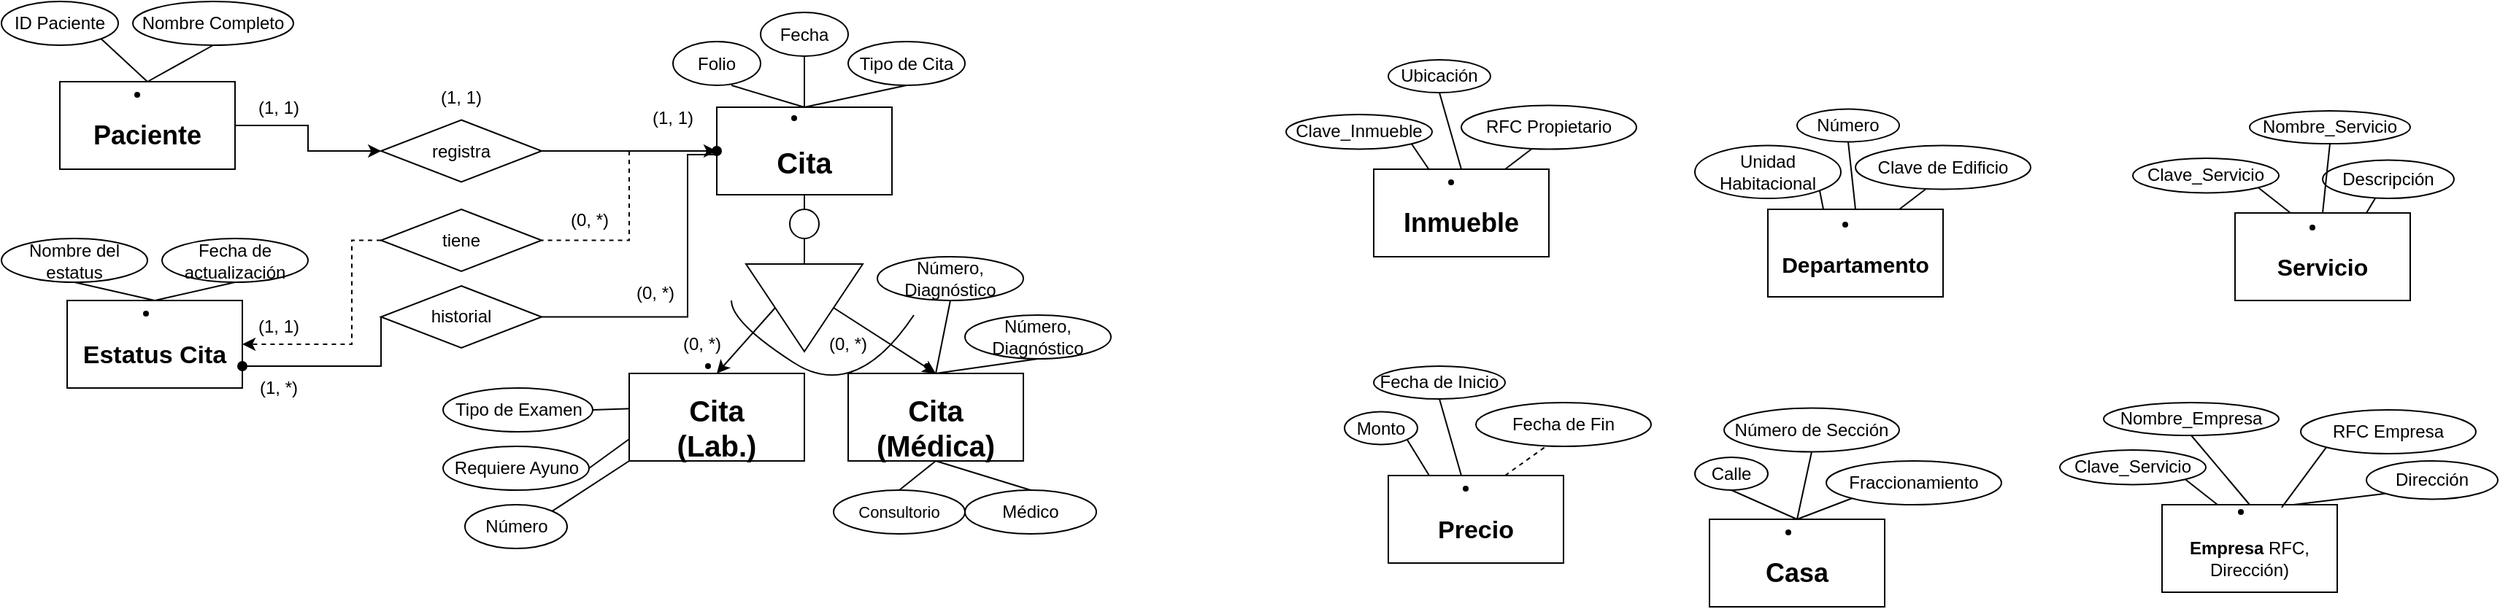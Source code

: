 <mxfile version="26.1.1">
  <diagram name="Page-1" id="6njeOHLOxly1dex572Ql">
    <mxGraphModel dx="1434" dy="790" grid="1" gridSize="10" guides="1" tooltips="1" connect="1" arrows="1" fold="1" page="1" pageScale="1" pageWidth="850" pageHeight="1100" math="0" shadow="0">
      <root>
        <mxCell id="0" />
        <mxCell id="1" parent="0" />
        <mxCell id="KrMvBfwTUlIPdrOFluQu-45" style="edgeStyle=orthogonalEdgeStyle;rounded=0;orthogonalLoop=1;jettySize=auto;html=1;" edge="1" parent="1" source="KrMvBfwTUlIPdrOFluQu-1" target="KrMvBfwTUlIPdrOFluQu-44">
          <mxGeometry relative="1" as="geometry" />
        </mxCell>
        <mxCell id="KrMvBfwTUlIPdrOFluQu-1" value="&lt;li class=&quot;&quot; data-end=&quot;230&quot; data-start=&quot;183&quot;&gt;&lt;p class=&quot;&quot; data-end=&quot;230&quot; data-start=&quot;185&quot;&gt;&lt;strong data-end=&quot;197&quot; data-start=&quot;185&quot;&gt;&lt;font style=&quot;font-size: 18px;&quot;&gt;Paciente&lt;/font&gt;&lt;/strong&gt;&lt;/p&gt;&lt;/li&gt;" style="rounded=0;whiteSpace=wrap;html=1;" vertex="1" parent="1">
          <mxGeometry x="120" y="110" width="120" height="60" as="geometry" />
        </mxCell>
        <mxCell id="KrMvBfwTUlIPdrOFluQu-59" style="edgeStyle=orthogonalEdgeStyle;rounded=0;orthogonalLoop=1;jettySize=auto;html=1;exitX=0;exitY=0.5;exitDx=0;exitDy=0;entryX=1;entryY=0.5;entryDx=0;entryDy=0;endArrow=none;startFill=0;dashed=1;" edge="1" parent="1" source="KrMvBfwTUlIPdrOFluQu-2" target="KrMvBfwTUlIPdrOFluQu-57">
          <mxGeometry relative="1" as="geometry">
            <mxPoint x="460" y="230" as="targetPoint" />
          </mxGeometry>
        </mxCell>
        <mxCell id="KrMvBfwTUlIPdrOFluQu-2" value="&lt;li class=&quot;&quot; data-end=&quot;275&quot; data-start=&quot;234&quot;&gt;&lt;p class=&quot;&quot; data-end=&quot;275&quot; data-start=&quot;236&quot;&gt;&lt;font style=&quot;font-size: 20px;&quot;&gt;&lt;strong data-end=&quot;244&quot; data-start=&quot;236&quot;&gt;Cita&lt;/strong&gt;&lt;/font&gt;&lt;/p&gt;&lt;/li&gt;" style="rounded=0;whiteSpace=wrap;html=1;" vertex="1" parent="1">
          <mxGeometry x="570" y="127.5" width="120" height="60" as="geometry" />
        </mxCell>
        <mxCell id="KrMvBfwTUlIPdrOFluQu-4" value="&lt;li class=&quot;&quot; data-end=&quot;505&quot; data-start=&quot;440&quot;&gt;&lt;p class=&quot;&quot; data-end=&quot;505&quot; data-start=&quot;442&quot;&gt;&lt;font style=&quot;font-size: 17px;&quot;&gt;&lt;strong data-end=&quot;458&quot; data-start=&quot;442&quot;&gt;Estatus Cita&lt;/strong&gt; &lt;br&gt;&lt;/font&gt;&lt;/p&gt;&lt;/li&gt;" style="rounded=0;whiteSpace=wrap;html=1;" vertex="1" parent="1">
          <mxGeometry x="125" y="260" width="120" height="60" as="geometry" />
        </mxCell>
        <mxCell id="KrMvBfwTUlIPdrOFluQu-7" value="&lt;div&gt;ID Paciente&lt;/div&gt;" style="ellipse;whiteSpace=wrap;html=1;" vertex="1" parent="1">
          <mxGeometry x="80" y="55" width="80" height="30" as="geometry" />
        </mxCell>
        <mxCell id="KrMvBfwTUlIPdrOFluQu-8" value="Folio" style="ellipse;whiteSpace=wrap;html=1;" vertex="1" parent="1">
          <mxGeometry x="540" y="82.5" width="60" height="30" as="geometry" />
        </mxCell>
        <mxCell id="KrMvBfwTUlIPdrOFluQu-10" value="Nombre Completo" style="ellipse;whiteSpace=wrap;html=1;" vertex="1" parent="1">
          <mxGeometry x="170" y="55" width="110" height="30" as="geometry" />
        </mxCell>
        <mxCell id="KrMvBfwTUlIPdrOFluQu-12" value="Fecha" style="ellipse;whiteSpace=wrap;html=1;" vertex="1" parent="1">
          <mxGeometry x="600" y="62.5" width="60" height="30" as="geometry" />
        </mxCell>
        <mxCell id="KrMvBfwTUlIPdrOFluQu-13" value="Tipo de Cita" style="ellipse;whiteSpace=wrap;html=1;" vertex="1" parent="1">
          <mxGeometry x="660" y="82.5" width="80" height="30" as="geometry" />
        </mxCell>
        <mxCell id="KrMvBfwTUlIPdrOFluQu-19" value="" style="endArrow=none;html=1;rounded=0;entryX=1;entryY=1;entryDx=0;entryDy=0;exitX=0.5;exitY=0;exitDx=0;exitDy=0;" edge="1" parent="1" source="KrMvBfwTUlIPdrOFluQu-1" target="KrMvBfwTUlIPdrOFluQu-7">
          <mxGeometry width="50" height="50" relative="1" as="geometry">
            <mxPoint x="20" y="185" as="sourcePoint" />
            <mxPoint x="70" y="135" as="targetPoint" />
          </mxGeometry>
        </mxCell>
        <mxCell id="KrMvBfwTUlIPdrOFluQu-20" value="" style="endArrow=none;html=1;rounded=0;entryX=0.5;entryY=1;entryDx=0;entryDy=0;exitX=0.5;exitY=0;exitDx=0;exitDy=0;" edge="1" parent="1" source="KrMvBfwTUlIPdrOFluQu-1" target="KrMvBfwTUlIPdrOFluQu-10">
          <mxGeometry width="50" height="50" relative="1" as="geometry">
            <mxPoint x="300" y="135" as="sourcePoint" />
            <mxPoint x="350" y="85" as="targetPoint" />
          </mxGeometry>
        </mxCell>
        <mxCell id="KrMvBfwTUlIPdrOFluQu-21" value="" style="endArrow=none;html=1;rounded=0;entryX=0.667;entryY=1;entryDx=0;entryDy=0;entryPerimeter=0;exitX=0.5;exitY=0;exitDx=0;exitDy=0;" edge="1" parent="1" source="KrMvBfwTUlIPdrOFluQu-2" target="KrMvBfwTUlIPdrOFluQu-8">
          <mxGeometry width="50" height="50" relative="1" as="geometry">
            <mxPoint x="430" y="242.5" as="sourcePoint" />
            <mxPoint x="480" y="192.5" as="targetPoint" />
          </mxGeometry>
        </mxCell>
        <mxCell id="KrMvBfwTUlIPdrOFluQu-22" value="" style="endArrow=none;html=1;rounded=0;entryX=0.5;entryY=1;entryDx=0;entryDy=0;exitX=0.5;exitY=0;exitDx=0;exitDy=0;" edge="1" parent="1" source="KrMvBfwTUlIPdrOFluQu-2" target="KrMvBfwTUlIPdrOFluQu-12">
          <mxGeometry width="50" height="50" relative="1" as="geometry">
            <mxPoint x="440" y="252.5" as="sourcePoint" />
            <mxPoint x="490" y="202.5" as="targetPoint" />
          </mxGeometry>
        </mxCell>
        <mxCell id="KrMvBfwTUlIPdrOFluQu-24" value="" style="endArrow=none;html=1;rounded=0;entryX=0.5;entryY=1;entryDx=0;entryDy=0;exitX=0.5;exitY=0;exitDx=0;exitDy=0;" edge="1" parent="1" source="KrMvBfwTUlIPdrOFluQu-2" target="KrMvBfwTUlIPdrOFluQu-13">
          <mxGeometry width="50" height="50" relative="1" as="geometry">
            <mxPoint x="640" y="137.5" as="sourcePoint" />
            <mxPoint x="640" y="102.5" as="targetPoint" />
          </mxGeometry>
        </mxCell>
        <mxCell id="KrMvBfwTUlIPdrOFluQu-28" value="Número" style="ellipse;whiteSpace=wrap;html=1;" vertex="1" parent="1">
          <mxGeometry x="397.5" y="400" width="70" height="30" as="geometry" />
        </mxCell>
        <mxCell id="KrMvBfwTUlIPdrOFluQu-29" value="Tipo de Examen" style="ellipse;whiteSpace=wrap;html=1;" vertex="1" parent="1">
          <mxGeometry x="382.5" y="320" width="102.5" height="30" as="geometry" />
        </mxCell>
        <mxCell id="KrMvBfwTUlIPdrOFluQu-30" value="Requiere Ayuno" style="ellipse;whiteSpace=wrap;html=1;" vertex="1" parent="1">
          <mxGeometry x="382.5" y="360" width="100" height="30" as="geometry" />
        </mxCell>
        <mxCell id="KrMvBfwTUlIPdrOFluQu-32" value="" style="endArrow=none;html=1;rounded=0;entryX=1;entryY=0.5;entryDx=0;entryDy=0;exitX=0.042;exitY=0.4;exitDx=0;exitDy=0;exitPerimeter=0;" edge="1" parent="1" source="KrMvBfwTUlIPdrOFluQu-47" target="KrMvBfwTUlIPdrOFluQu-29">
          <mxGeometry width="50" height="50" relative="1" as="geometry">
            <mxPoint x="510" y="355" as="sourcePoint" />
            <mxPoint x="605" y="490" as="targetPoint" />
          </mxGeometry>
        </mxCell>
        <mxCell id="KrMvBfwTUlIPdrOFluQu-33" value="" style="endArrow=none;html=1;rounded=0;entryX=1;entryY=0;entryDx=0;entryDy=0;exitX=0;exitY=1;exitDx=0;exitDy=0;" edge="1" parent="1" source="KrMvBfwTUlIPdrOFluQu-47" target="KrMvBfwTUlIPdrOFluQu-28">
          <mxGeometry width="50" height="50" relative="1" as="geometry">
            <mxPoint x="605" y="510" as="sourcePoint" />
            <mxPoint x="615" y="470" as="targetPoint" />
          </mxGeometry>
        </mxCell>
        <mxCell id="KrMvBfwTUlIPdrOFluQu-34" value="" style="endArrow=none;html=1;rounded=0;entryX=1;entryY=0.5;entryDx=0;entryDy=0;exitX=0;exitY=0.75;exitDx=0;exitDy=0;" edge="1" parent="1" source="KrMvBfwTUlIPdrOFluQu-47" target="KrMvBfwTUlIPdrOFluQu-30">
          <mxGeometry width="50" height="50" relative="1" as="geometry">
            <mxPoint x="510" y="370" as="sourcePoint" />
            <mxPoint x="625" y="510" as="targetPoint" />
          </mxGeometry>
        </mxCell>
        <mxCell id="KrMvBfwTUlIPdrOFluQu-35" value="Nombre del estatus" style="ellipse;whiteSpace=wrap;html=1;" vertex="1" parent="1">
          <mxGeometry x="80" y="217.5" width="100" height="30" as="geometry" />
        </mxCell>
        <mxCell id="KrMvBfwTUlIPdrOFluQu-36" value="" style="endArrow=none;html=1;rounded=0;entryX=0.5;entryY=1;entryDx=0;entryDy=0;exitX=0.5;exitY=0;exitDx=0;exitDy=0;" edge="1" parent="1" source="KrMvBfwTUlIPdrOFluQu-4" target="KrMvBfwTUlIPdrOFluQu-35">
          <mxGeometry width="50" height="50" relative="1" as="geometry">
            <mxPoint x="93" y="310" as="sourcePoint" />
            <mxPoint x="85" y="257" as="targetPoint" />
          </mxGeometry>
        </mxCell>
        <mxCell id="KrMvBfwTUlIPdrOFluQu-37" value="" style="endArrow=none;html=1;rounded=0;entryX=0.5;entryY=1;entryDx=0;entryDy=0;exitX=0.5;exitY=0;exitDx=0;exitDy=0;" edge="1" parent="1" source="KrMvBfwTUlIPdrOFluQu-4" target="KrMvBfwTUlIPdrOFluQu-40">
          <mxGeometry width="50" height="50" relative="1" as="geometry">
            <mxPoint x="103" y="320" as="sourcePoint" />
            <mxPoint x="95" y="267" as="targetPoint" />
          </mxGeometry>
        </mxCell>
        <mxCell id="KrMvBfwTUlIPdrOFluQu-38" value="" style="endArrow=none;html=1;rounded=0;entryX=0.5;entryY=1;entryDx=0;entryDy=0;exitX=0.5;exitY=0;exitDx=0;exitDy=0;" edge="1" parent="1" source="KrMvBfwTUlIPdrOFluQu-49" target="KrMvBfwTUlIPdrOFluQu-39">
          <mxGeometry width="50" height="50" relative="1" as="geometry">
            <mxPoint x="638" y="535" as="sourcePoint" />
            <mxPoint x="630" y="482" as="targetPoint" />
          </mxGeometry>
        </mxCell>
        <mxCell id="KrMvBfwTUlIPdrOFluQu-39" value="Número, Diagnóstico" style="ellipse;whiteSpace=wrap;html=1;" vertex="1" parent="1">
          <mxGeometry x="680" y="230" width="100" height="30" as="geometry" />
        </mxCell>
        <mxCell id="KrMvBfwTUlIPdrOFluQu-40" value="Fecha de actualización" style="ellipse;whiteSpace=wrap;html=1;" vertex="1" parent="1">
          <mxGeometry x="190" y="217.5" width="100" height="30" as="geometry" />
        </mxCell>
        <mxCell id="KrMvBfwTUlIPdrOFluQu-41" value="Número, Diagnóstico" style="ellipse;whiteSpace=wrap;html=1;" vertex="1" parent="1">
          <mxGeometry x="740" y="270" width="100" height="30" as="geometry" />
        </mxCell>
        <mxCell id="KrMvBfwTUlIPdrOFluQu-42" value="" style="endArrow=none;html=1;rounded=0;entryX=0.5;entryY=1;entryDx=0;entryDy=0;exitX=0.5;exitY=0;exitDx=0;exitDy=0;" edge="1" parent="1" source="KrMvBfwTUlIPdrOFluQu-49" target="KrMvBfwTUlIPdrOFluQu-41">
          <mxGeometry width="50" height="50" relative="1" as="geometry">
            <mxPoint x="620" y="595" as="sourcePoint" />
            <mxPoint x="580" y="575" as="targetPoint" />
          </mxGeometry>
        </mxCell>
        <mxCell id="KrMvBfwTUlIPdrOFluQu-46" style="edgeStyle=orthogonalEdgeStyle;rounded=0;orthogonalLoop=1;jettySize=auto;html=1;" edge="1" parent="1" source="KrMvBfwTUlIPdrOFluQu-44" target="KrMvBfwTUlIPdrOFluQu-2">
          <mxGeometry relative="1" as="geometry" />
        </mxCell>
        <mxCell id="KrMvBfwTUlIPdrOFluQu-44" value="registra" style="rhombus;whiteSpace=wrap;html=1;" vertex="1" parent="1">
          <mxGeometry x="340" y="136.25" width="110" height="42.5" as="geometry" />
        </mxCell>
        <mxCell id="KrMvBfwTUlIPdrOFluQu-47" value="&lt;li class=&quot;&quot; data-end=&quot;275&quot; data-start=&quot;234&quot;&gt;&lt;p class=&quot;&quot; data-end=&quot;275&quot; data-start=&quot;236&quot;&gt;&lt;font style=&quot;font-size: 20px;&quot;&gt;&lt;strong data-end=&quot;244&quot; data-start=&quot;236&quot;&gt;Cita&lt;br&gt; (Lab.)&lt;/strong&gt;&lt;/font&gt;&lt;/p&gt;&lt;/li&gt;" style="rounded=0;whiteSpace=wrap;html=1;" vertex="1" parent="1">
          <mxGeometry x="510" y="310" width="120" height="60" as="geometry" />
        </mxCell>
        <mxCell id="KrMvBfwTUlIPdrOFluQu-49" value="&lt;li class=&quot;&quot; data-end=&quot;275&quot; data-start=&quot;234&quot;&gt;&lt;p class=&quot;&quot; data-end=&quot;275&quot; data-start=&quot;236&quot;&gt;&lt;font style=&quot;font-size: 20px;&quot;&gt;&lt;strong data-end=&quot;244&quot; data-start=&quot;236&quot;&gt;Cita&lt;br&gt; (Médica)&lt;/strong&gt;&lt;/font&gt;&lt;/p&gt;&lt;/li&gt;" style="rounded=0;whiteSpace=wrap;html=1;" vertex="1" parent="1">
          <mxGeometry x="660" y="310" width="120" height="60" as="geometry" />
        </mxCell>
        <mxCell id="KrMvBfwTUlIPdrOFluQu-50" value="" style="triangle;whiteSpace=wrap;html=1;rotation=90;" vertex="1" parent="1">
          <mxGeometry x="600" y="225" width="60" height="80" as="geometry" />
        </mxCell>
        <mxCell id="KrMvBfwTUlIPdrOFluQu-52" value="" style="endArrow=classic;html=1;rounded=0;exitX=0.5;exitY=1;exitDx=0;exitDy=0;entryX=0.5;entryY=0;entryDx=0;entryDy=0;" edge="1" parent="1" source="KrMvBfwTUlIPdrOFluQu-50" target="KrMvBfwTUlIPdrOFluQu-47">
          <mxGeometry width="50" height="50" relative="1" as="geometry">
            <mxPoint x="600" y="392.5" as="sourcePoint" />
            <mxPoint x="650" y="342.5" as="targetPoint" />
          </mxGeometry>
        </mxCell>
        <mxCell id="KrMvBfwTUlIPdrOFluQu-53" value="" style="endArrow=classic;html=1;rounded=0;entryX=0.5;entryY=0;entryDx=0;entryDy=0;exitX=0.5;exitY=0;exitDx=0;exitDy=0;" edge="1" parent="1" source="KrMvBfwTUlIPdrOFluQu-50" target="KrMvBfwTUlIPdrOFluQu-49">
          <mxGeometry width="50" height="50" relative="1" as="geometry">
            <mxPoint x="610" y="402.5" as="sourcePoint" />
            <mxPoint x="660" y="352.5" as="targetPoint" />
          </mxGeometry>
        </mxCell>
        <mxCell id="KrMvBfwTUlIPdrOFluQu-54" value="" style="ellipse;whiteSpace=wrap;html=1;aspect=fixed;" vertex="1" parent="1">
          <mxGeometry x="620" y="197.5" width="20" height="20" as="geometry" />
        </mxCell>
        <mxCell id="KrMvBfwTUlIPdrOFluQu-55" value="" style="endArrow=none;html=1;rounded=0;entryX=0.5;entryY=1;entryDx=0;entryDy=0;exitX=0;exitY=0.5;exitDx=0;exitDy=0;" edge="1" parent="1" source="KrMvBfwTUlIPdrOFluQu-50" target="KrMvBfwTUlIPdrOFluQu-54">
          <mxGeometry width="50" height="50" relative="1" as="geometry">
            <mxPoint x="600" y="367.5" as="sourcePoint" />
            <mxPoint x="650" y="317.5" as="targetPoint" />
          </mxGeometry>
        </mxCell>
        <mxCell id="KrMvBfwTUlIPdrOFluQu-56" value="" style="endArrow=none;html=1;rounded=0;entryX=0.5;entryY=1;entryDx=0;entryDy=0;exitX=0.5;exitY=0;exitDx=0;exitDy=0;" edge="1" parent="1" source="KrMvBfwTUlIPdrOFluQu-54" target="KrMvBfwTUlIPdrOFluQu-2">
          <mxGeometry width="50" height="50" relative="1" as="geometry">
            <mxPoint x="640" y="270" as="sourcePoint" />
            <mxPoint x="640" y="240" as="targetPoint" />
          </mxGeometry>
        </mxCell>
        <mxCell id="KrMvBfwTUlIPdrOFluQu-57" value="tiene" style="rhombus;whiteSpace=wrap;html=1;" vertex="1" parent="1">
          <mxGeometry x="340" y="197.5" width="110" height="42.5" as="geometry" />
        </mxCell>
        <mxCell id="KrMvBfwTUlIPdrOFluQu-60" style="edgeStyle=orthogonalEdgeStyle;rounded=0;orthogonalLoop=1;jettySize=auto;html=1;exitX=0;exitY=0.5;exitDx=0;exitDy=0;entryX=1;entryY=0.5;entryDx=0;entryDy=0;dashed=1;" edge="1" parent="1" source="KrMvBfwTUlIPdrOFluQu-57" target="KrMvBfwTUlIPdrOFluQu-4">
          <mxGeometry relative="1" as="geometry">
            <Array as="points">
              <mxPoint x="320" y="219" />
              <mxPoint x="320" y="290" />
            </Array>
          </mxGeometry>
        </mxCell>
        <mxCell id="KrMvBfwTUlIPdrOFluQu-61" value="(1, 1)" style="text;html=1;align=center;verticalAlign=middle;whiteSpace=wrap;rounded=0;" vertex="1" parent="1">
          <mxGeometry x="240" y="262.5" width="60" height="30" as="geometry" />
        </mxCell>
        <mxCell id="KrMvBfwTUlIPdrOFluQu-67" style="edgeStyle=orthogonalEdgeStyle;rounded=0;orthogonalLoop=1;jettySize=auto;html=1;entryX=1;entryY=0.5;entryDx=0;entryDy=0;endArrow=none;startFill=1;startArrow=oval;exitX=0;exitY=0.5;exitDx=0;exitDy=0;" edge="1" parent="1" source="KrMvBfwTUlIPdrOFluQu-2" target="KrMvBfwTUlIPdrOFluQu-66">
          <mxGeometry relative="1" as="geometry">
            <mxPoint x="580" y="220" as="sourcePoint" />
            <Array as="points">
              <mxPoint x="570" y="160" />
              <mxPoint x="550" y="160" />
              <mxPoint x="550" y="271" />
            </Array>
          </mxGeometry>
        </mxCell>
        <mxCell id="KrMvBfwTUlIPdrOFluQu-62" value="(0, *)" style="text;html=1;align=center;verticalAlign=middle;whiteSpace=wrap;rounded=0;" vertex="1" parent="1">
          <mxGeometry x="452.5" y="190" width="60" height="30" as="geometry" />
        </mxCell>
        <mxCell id="KrMvBfwTUlIPdrOFluQu-63" value="(1, 1)" style="text;html=1;align=center;verticalAlign=middle;whiteSpace=wrap;rounded=0;" vertex="1" parent="1">
          <mxGeometry x="240" y="112.5" width="60" height="30" as="geometry" />
        </mxCell>
        <mxCell id="KrMvBfwTUlIPdrOFluQu-64" value="(1, 1)" style="text;html=1;align=center;verticalAlign=middle;whiteSpace=wrap;rounded=0;" vertex="1" parent="1">
          <mxGeometry x="510" y="120" width="60" height="30" as="geometry" />
        </mxCell>
        <mxCell id="KrMvBfwTUlIPdrOFluQu-65" value="(1, 1)" style="text;html=1;align=center;verticalAlign=middle;whiteSpace=wrap;rounded=0;" vertex="1" parent="1">
          <mxGeometry x="365" y="106.25" width="60" height="30" as="geometry" />
        </mxCell>
        <mxCell id="KrMvBfwTUlIPdrOFluQu-68" style="edgeStyle=orthogonalEdgeStyle;rounded=0;orthogonalLoop=1;jettySize=auto;html=1;exitX=0;exitY=0.5;exitDx=0;exitDy=0;entryX=1;entryY=0.75;entryDx=0;entryDy=0;endArrow=oval;endFill=1;" edge="1" parent="1" source="KrMvBfwTUlIPdrOFluQu-66" target="KrMvBfwTUlIPdrOFluQu-4">
          <mxGeometry relative="1" as="geometry">
            <Array as="points">
              <mxPoint x="340" y="305" />
            </Array>
          </mxGeometry>
        </mxCell>
        <mxCell id="KrMvBfwTUlIPdrOFluQu-66" value="historial" style="rhombus;whiteSpace=wrap;html=1;" vertex="1" parent="1">
          <mxGeometry x="340" y="250" width="110" height="42.5" as="geometry" />
        </mxCell>
        <mxCell id="KrMvBfwTUlIPdrOFluQu-69" value="(1, *)" style="text;html=1;align=center;verticalAlign=middle;whiteSpace=wrap;rounded=0;" vertex="1" parent="1">
          <mxGeometry x="240" y="305" width="60" height="30" as="geometry" />
        </mxCell>
        <mxCell id="KrMvBfwTUlIPdrOFluQu-70" value="(0, *)" style="text;html=1;align=center;verticalAlign=middle;whiteSpace=wrap;rounded=0;" vertex="1" parent="1">
          <mxGeometry x="497.5" y="240" width="60" height="30" as="geometry" />
        </mxCell>
        <mxCell id="KrMvBfwTUlIPdrOFluQu-71" value="&lt;p class=&quot;&quot; data-end=&quot;384&quot; data-start=&quot;345&quot;&gt;&lt;font style=&quot;font-size: 11px;&quot;&gt;&lt;span data-end=&quot;360&quot; data-start=&quot;345&quot;&gt;Consultorio&lt;/span&gt;&lt;/font&gt;&lt;/p&gt;" style="ellipse;whiteSpace=wrap;html=1;" vertex="1" parent="1">
          <mxGeometry x="650" y="390" width="90" height="30" as="geometry" />
        </mxCell>
        <mxCell id="KrMvBfwTUlIPdrOFluQu-72" value="" style="endArrow=none;html=1;rounded=0;entryX=0.5;entryY=1;entryDx=0;entryDy=0;exitX=0.5;exitY=0;exitDx=0;exitDy=0;" edge="1" parent="1" source="KrMvBfwTUlIPdrOFluQu-71" target="KrMvBfwTUlIPdrOFluQu-49">
          <mxGeometry width="50" height="50" relative="1" as="geometry">
            <mxPoint x="730" y="320" as="sourcePoint" />
            <mxPoint x="740" y="270" as="targetPoint" />
          </mxGeometry>
        </mxCell>
        <mxCell id="KrMvBfwTUlIPdrOFluQu-74" value="(0, *)" style="text;html=1;align=center;verticalAlign=middle;whiteSpace=wrap;rounded=0;" vertex="1" parent="1">
          <mxGeometry x="530" y="275" width="60" height="30" as="geometry" />
        </mxCell>
        <mxCell id="KrMvBfwTUlIPdrOFluQu-75" value="(0, *)" style="text;html=1;align=center;verticalAlign=middle;whiteSpace=wrap;rounded=0;" vertex="1" parent="1">
          <mxGeometry x="630" y="275" width="60" height="30" as="geometry" />
        </mxCell>
        <mxCell id="KrMvBfwTUlIPdrOFluQu-79" value="" style="curved=1;endArrow=none;html=1;rounded=0;startFill=0;" edge="1" parent="1">
          <mxGeometry width="50" height="50" relative="1" as="geometry">
            <mxPoint x="705" y="270" as="sourcePoint" />
            <mxPoint x="580" y="260" as="targetPoint" />
            <Array as="points">
              <mxPoint x="665" y="330" />
              <mxPoint x="580" y="275" />
            </Array>
          </mxGeometry>
        </mxCell>
        <mxCell id="KrMvBfwTUlIPdrOFluQu-80" value="Médico" style="ellipse;whiteSpace=wrap;html=1;" vertex="1" parent="1">
          <mxGeometry x="740" y="390" width="90" height="30" as="geometry" />
        </mxCell>
        <mxCell id="KrMvBfwTUlIPdrOFluQu-81" style="edgeStyle=orthogonalEdgeStyle;rounded=0;orthogonalLoop=1;jettySize=auto;html=1;exitX=0.5;exitY=1;exitDx=0;exitDy=0;" edge="1" parent="1" source="KrMvBfwTUlIPdrOFluQu-71" target="KrMvBfwTUlIPdrOFluQu-71">
          <mxGeometry relative="1" as="geometry" />
        </mxCell>
        <mxCell id="KrMvBfwTUlIPdrOFluQu-82" value="" style="endArrow=none;html=1;rounded=0;entryX=0.5;entryY=1;entryDx=0;entryDy=0;exitX=0.5;exitY=0;exitDx=0;exitDy=0;" edge="1" parent="1" source="KrMvBfwTUlIPdrOFluQu-80" target="KrMvBfwTUlIPdrOFluQu-49">
          <mxGeometry width="50" height="50" relative="1" as="geometry">
            <mxPoint x="705" y="410" as="sourcePoint" />
            <mxPoint x="730" y="380" as="targetPoint" />
          </mxGeometry>
        </mxCell>
        <mxCell id="KrMvBfwTUlIPdrOFluQu-83" value="&lt;li class=&quot;&quot; data-end=&quot;900&quot; data-start=&quot;848&quot;&gt;&lt;p class=&quot;&quot; data-end=&quot;900&quot; data-start=&quot;850&quot;&gt;&lt;strong data-end=&quot;862&quot; data-start=&quot;850&quot;&gt;&lt;font style=&quot;font-size: 18px;&quot;&gt;Inmueble&lt;/font&gt;&lt;/strong&gt;&lt;/p&gt;&lt;/li&gt;" style="whiteSpace=wrap;html=1;" vertex="1" parent="1">
          <mxGeometry x="1020" y="170" width="120" height="60" as="geometry" />
        </mxCell>
        <mxCell id="KrMvBfwTUlIPdrOFluQu-84" value="&lt;li class=&quot;&quot; data-end=&quot;1033&quot; data-start=&quot;977&quot;&gt;&lt;p class=&quot;&quot; data-end=&quot;1033&quot; data-start=&quot;979&quot;&gt;&lt;font style=&quot;font-size: 18px;&quot;&gt;&lt;strong data-end=&quot;987&quot; data-start=&quot;979&quot;&gt;Casa&lt;/strong&gt;&lt;/font&gt;&lt;/p&gt;&lt;/li&gt;" style="whiteSpace=wrap;html=1;" vertex="1" parent="1">
          <mxGeometry x="1250" y="410" width="120" height="60" as="geometry" />
        </mxCell>
        <mxCell id="KrMvBfwTUlIPdrOFluQu-85" value="&lt;li class=&quot;&quot; data-end=&quot;1090&quot; data-start=&quot;1037&quot;&gt;&lt;p class=&quot;&quot; data-end=&quot;1090&quot; data-start=&quot;1039&quot;&gt;&lt;strong data-end=&quot;1049&quot; data-start=&quot;1039&quot;&gt;&lt;font style=&quot;font-size: 17px;&quot;&gt;Precio&lt;/font&gt;&lt;/strong&gt;&lt;/p&gt;&lt;/li&gt;" style="whiteSpace=wrap;html=1;" vertex="1" parent="1">
          <mxGeometry x="1030" y="380" width="120" height="60" as="geometry" />
        </mxCell>
        <mxCell id="KrMvBfwTUlIPdrOFluQu-86" value="&lt;li class=&quot;&quot; data-end=&quot;1139&quot; data-start=&quot;1094&quot;&gt;&lt;p class=&quot;&quot; data-end=&quot;1139&quot; data-start=&quot;1096&quot;&gt;&lt;font style=&quot;font-size: 16px;&quot;&gt;&lt;strong data-end=&quot;1108&quot; data-start=&quot;1096&quot;&gt;Servicio&lt;/strong&gt;&lt;/font&gt;&lt;/p&gt;&lt;/li&gt;" style="whiteSpace=wrap;html=1;" vertex="1" parent="1">
          <mxGeometry x="1610" y="200" width="120" height="60" as="geometry" />
        </mxCell>
        <mxCell id="KrMvBfwTUlIPdrOFluQu-87" value="&lt;li class=&quot;&quot; data-end=&quot;973&quot; data-start=&quot;904&quot;&gt;&lt;p class=&quot;&quot; data-end=&quot;973&quot; data-start=&quot;906&quot;&gt;&lt;font style=&quot;font-size: 15px;&quot;&gt;&lt;strong data-end=&quot;922&quot; data-start=&quot;906&quot;&gt;Departamento&lt;/strong&gt;&lt;/font&gt;&lt;/p&gt;&lt;/li&gt;" style="whiteSpace=wrap;html=1;" vertex="1" parent="1">
          <mxGeometry x="1290" y="197.5" width="120" height="60" as="geometry" />
        </mxCell>
        <mxCell id="KrMvBfwTUlIPdrOFluQu-88" value="&lt;li class=&quot;&quot; data-end=&quot;1183&quot; data-start=&quot;1143&quot;&gt;&lt;p class=&quot;&quot; data-end=&quot;1183&quot; data-start=&quot;1145&quot;&gt;&lt;strong data-end=&quot;1156&quot; data-start=&quot;1145&quot;&gt;Empresa&lt;/strong&gt; RFC, Dirección)&lt;/p&gt;&lt;/li&gt;" style="whiteSpace=wrap;html=1;" vertex="1" parent="1">
          <mxGeometry x="1560" y="400" width="120" height="60" as="geometry" />
        </mxCell>
        <mxCell id="KrMvBfwTUlIPdrOFluQu-89" value="Clave_Inmueble" style="ellipse;whiteSpace=wrap;html=1;" vertex="1" parent="1">
          <mxGeometry x="960" y="132.5" width="100" height="23.75" as="geometry" />
        </mxCell>
        <mxCell id="KrMvBfwTUlIPdrOFluQu-90" value="Ubicación" style="ellipse;whiteSpace=wrap;html=1;" vertex="1" parent="1">
          <mxGeometry x="1030" y="95" width="70" height="22.5" as="geometry" />
        </mxCell>
        <mxCell id="KrMvBfwTUlIPdrOFluQu-91" value="RFC Propietario" style="ellipse;whiteSpace=wrap;html=1;" vertex="1" parent="1">
          <mxGeometry x="1080" y="126.25" width="120" height="30" as="geometry" />
        </mxCell>
        <mxCell id="KrMvBfwTUlIPdrOFluQu-92" value="" style="endArrow=none;html=1;rounded=0;entryX=0.4;entryY=1;entryDx=0;entryDy=0;entryPerimeter=0;exitX=0.75;exitY=0;exitDx=0;exitDy=0;" edge="1" parent="1" source="KrMvBfwTUlIPdrOFluQu-83" target="KrMvBfwTUlIPdrOFluQu-91">
          <mxGeometry width="50" height="50" relative="1" as="geometry">
            <mxPoint x="1260" y="322.5" as="sourcePoint" />
            <mxPoint x="1310" y="272.5" as="targetPoint" />
          </mxGeometry>
        </mxCell>
        <mxCell id="KrMvBfwTUlIPdrOFluQu-93" value="" style="endArrow=none;html=1;rounded=0;entryX=0.5;entryY=1;entryDx=0;entryDy=0;exitX=0.5;exitY=0;exitDx=0;exitDy=0;" edge="1" parent="1" source="KrMvBfwTUlIPdrOFluQu-83" target="KrMvBfwTUlIPdrOFluQu-90">
          <mxGeometry width="50" height="50" relative="1" as="geometry">
            <mxPoint x="1120" y="180.5" as="sourcePoint" />
            <mxPoint x="1128" y="157.5" as="targetPoint" />
          </mxGeometry>
        </mxCell>
        <mxCell id="KrMvBfwTUlIPdrOFluQu-94" value="" style="endArrow=none;html=1;rounded=0;entryX=1;entryY=1;entryDx=0;entryDy=0;exitX=0.317;exitY=0.008;exitDx=0;exitDy=0;exitPerimeter=0;" edge="1" parent="1" source="KrMvBfwTUlIPdrOFluQu-83" target="KrMvBfwTUlIPdrOFluQu-89">
          <mxGeometry width="50" height="50" relative="1" as="geometry">
            <mxPoint x="1090" y="180.5" as="sourcePoint" />
            <mxPoint x="1065" y="122.5" as="targetPoint" />
          </mxGeometry>
        </mxCell>
        <mxCell id="KrMvBfwTUlIPdrOFluQu-101" value="Unidad Habitacional" style="ellipse;whiteSpace=wrap;html=1;" vertex="1" parent="1">
          <mxGeometry x="1240" y="153.75" width="100" height="36.25" as="geometry" />
        </mxCell>
        <mxCell id="KrMvBfwTUlIPdrOFluQu-102" value="Número" style="ellipse;whiteSpace=wrap;html=1;" vertex="1" parent="1">
          <mxGeometry x="1310" y="128.75" width="70" height="22.5" as="geometry" />
        </mxCell>
        <mxCell id="KrMvBfwTUlIPdrOFluQu-103" value="Clave de Edificio" style="ellipse;whiteSpace=wrap;html=1;" vertex="1" parent="1">
          <mxGeometry x="1350" y="153.75" width="120" height="30" as="geometry" />
        </mxCell>
        <mxCell id="KrMvBfwTUlIPdrOFluQu-104" value="" style="endArrow=none;html=1;rounded=0;entryX=0.4;entryY=1;entryDx=0;entryDy=0;entryPerimeter=0;exitX=0.75;exitY=0;exitDx=0;exitDy=0;" edge="1" parent="1" target="KrMvBfwTUlIPdrOFluQu-103">
          <mxGeometry width="50" height="50" relative="1" as="geometry">
            <mxPoint x="1380" y="197.5" as="sourcePoint" />
            <mxPoint x="1580" y="300" as="targetPoint" />
          </mxGeometry>
        </mxCell>
        <mxCell id="KrMvBfwTUlIPdrOFluQu-105" value="" style="endArrow=none;html=1;rounded=0;entryX=0.5;entryY=1;entryDx=0;entryDy=0;exitX=0.5;exitY=0;exitDx=0;exitDy=0;" edge="1" parent="1" target="KrMvBfwTUlIPdrOFluQu-102">
          <mxGeometry width="50" height="50" relative="1" as="geometry">
            <mxPoint x="1350" y="197.5" as="sourcePoint" />
            <mxPoint x="1398" y="185" as="targetPoint" />
          </mxGeometry>
        </mxCell>
        <mxCell id="KrMvBfwTUlIPdrOFluQu-106" value="" style="endArrow=none;html=1;rounded=0;entryX=1;entryY=1;entryDx=0;entryDy=0;exitX=0.317;exitY=0.008;exitDx=0;exitDy=0;exitPerimeter=0;" edge="1" parent="1" target="KrMvBfwTUlIPdrOFluQu-101">
          <mxGeometry width="50" height="50" relative="1" as="geometry">
            <mxPoint x="1328" y="197.5" as="sourcePoint" />
            <mxPoint x="1335" y="150" as="targetPoint" />
          </mxGeometry>
        </mxCell>
        <mxCell id="KrMvBfwTUlIPdrOFluQu-108" value="Monto" style="ellipse;whiteSpace=wrap;html=1;" vertex="1" parent="1">
          <mxGeometry x="1000" y="336.25" width="50" height="22.5" as="geometry" />
        </mxCell>
        <mxCell id="KrMvBfwTUlIPdrOFluQu-109" value="Fecha de Inicio" style="ellipse;whiteSpace=wrap;html=1;" vertex="1" parent="1">
          <mxGeometry x="1020" y="305" width="90" height="22.5" as="geometry" />
        </mxCell>
        <mxCell id="KrMvBfwTUlIPdrOFluQu-110" value="Fecha de Fin" style="ellipse;whiteSpace=wrap;html=1;" vertex="1" parent="1">
          <mxGeometry x="1090" y="330" width="120" height="30" as="geometry" />
        </mxCell>
        <mxCell id="KrMvBfwTUlIPdrOFluQu-111" value="" style="endArrow=none;html=1;rounded=0;entryX=0.4;entryY=1;entryDx=0;entryDy=0;entryPerimeter=0;exitX=0.75;exitY=0;exitDx=0;exitDy=0;dashed=1;" edge="1" parent="1" target="KrMvBfwTUlIPdrOFluQu-110">
          <mxGeometry width="50" height="50" relative="1" as="geometry">
            <mxPoint x="1110" y="380" as="sourcePoint" />
            <mxPoint x="1310" y="482.5" as="targetPoint" />
          </mxGeometry>
        </mxCell>
        <mxCell id="KrMvBfwTUlIPdrOFluQu-112" value="" style="endArrow=none;html=1;rounded=0;entryX=0.5;entryY=1;entryDx=0;entryDy=0;exitX=0.5;exitY=0;exitDx=0;exitDy=0;" edge="1" parent="1" target="KrMvBfwTUlIPdrOFluQu-109">
          <mxGeometry width="50" height="50" relative="1" as="geometry">
            <mxPoint x="1080" y="380" as="sourcePoint" />
            <mxPoint x="1128" y="367.5" as="targetPoint" />
          </mxGeometry>
        </mxCell>
        <mxCell id="KrMvBfwTUlIPdrOFluQu-113" value="" style="endArrow=none;html=1;rounded=0;entryX=1;entryY=1;entryDx=0;entryDy=0;exitX=0.317;exitY=0.008;exitDx=0;exitDy=0;exitPerimeter=0;" edge="1" parent="1" target="KrMvBfwTUlIPdrOFluQu-108">
          <mxGeometry width="50" height="50" relative="1" as="geometry">
            <mxPoint x="1058" y="380" as="sourcePoint" />
            <mxPoint x="1065" y="332.5" as="targetPoint" />
          </mxGeometry>
        </mxCell>
        <mxCell id="KrMvBfwTUlIPdrOFluQu-114" value="Calle" style="ellipse;whiteSpace=wrap;html=1;" vertex="1" parent="1">
          <mxGeometry x="1240" y="367.5" width="50" height="22.5" as="geometry" />
        </mxCell>
        <mxCell id="KrMvBfwTUlIPdrOFluQu-115" value="Número de Sección" style="ellipse;whiteSpace=wrap;html=1;" vertex="1" parent="1">
          <mxGeometry x="1260" y="333.75" width="120" height="30" as="geometry" />
        </mxCell>
        <mxCell id="KrMvBfwTUlIPdrOFluQu-116" value="Fraccionamiento" style="ellipse;whiteSpace=wrap;html=1;" vertex="1" parent="1">
          <mxGeometry x="1330" y="370" width="120" height="30" as="geometry" />
        </mxCell>
        <mxCell id="KrMvBfwTUlIPdrOFluQu-117" value="" style="endArrow=none;html=1;rounded=0;entryX=0.5;entryY=1;entryDx=0;entryDy=0;exitX=0.5;exitY=0;exitDx=0;exitDy=0;" edge="1" parent="1" source="KrMvBfwTUlIPdrOFluQu-84" target="KrMvBfwTUlIPdrOFluQu-114">
          <mxGeometry width="50" height="50" relative="1" as="geometry">
            <mxPoint x="1360" y="207.5" as="sourcePoint" />
            <mxPoint x="1355" y="161" as="targetPoint" />
          </mxGeometry>
        </mxCell>
        <mxCell id="KrMvBfwTUlIPdrOFluQu-118" value="" style="endArrow=none;html=1;rounded=0;entryX=0.5;entryY=1;entryDx=0;entryDy=0;exitX=0.5;exitY=0;exitDx=0;exitDy=0;" edge="1" parent="1" source="KrMvBfwTUlIPdrOFluQu-84" target="KrMvBfwTUlIPdrOFluQu-115">
          <mxGeometry width="50" height="50" relative="1" as="geometry">
            <mxPoint x="1320" y="420" as="sourcePoint" />
            <mxPoint x="1275" y="400" as="targetPoint" />
          </mxGeometry>
        </mxCell>
        <mxCell id="KrMvBfwTUlIPdrOFluQu-119" value="" style="endArrow=none;html=1;rounded=0;entryX=0;entryY=1;entryDx=0;entryDy=0;exitX=0.5;exitY=0;exitDx=0;exitDy=0;" edge="1" parent="1" source="KrMvBfwTUlIPdrOFluQu-84" target="KrMvBfwTUlIPdrOFluQu-116">
          <mxGeometry width="50" height="50" relative="1" as="geometry">
            <mxPoint x="1320" y="420" as="sourcePoint" />
            <mxPoint x="1330" y="360" as="targetPoint" />
          </mxGeometry>
        </mxCell>
        <mxCell id="KrMvBfwTUlIPdrOFluQu-120" value="Clave_Servicio" style="ellipse;whiteSpace=wrap;html=1;" vertex="1" parent="1">
          <mxGeometry x="1540" y="162.5" width="100" height="23.75" as="geometry" />
        </mxCell>
        <mxCell id="KrMvBfwTUlIPdrOFluQu-121" value="Nombre_Servicio" style="ellipse;whiteSpace=wrap;html=1;" vertex="1" parent="1">
          <mxGeometry x="1620" y="130" width="110" height="22.5" as="geometry" />
        </mxCell>
        <mxCell id="KrMvBfwTUlIPdrOFluQu-122" value="Descripción" style="ellipse;whiteSpace=wrap;html=1;" vertex="1" parent="1">
          <mxGeometry x="1670" y="163.75" width="90" height="26.25" as="geometry" />
        </mxCell>
        <mxCell id="KrMvBfwTUlIPdrOFluQu-123" value="" style="endArrow=none;html=1;rounded=0;entryX=0.4;entryY=1;entryDx=0;entryDy=0;entryPerimeter=0;exitX=0.75;exitY=0;exitDx=0;exitDy=0;" edge="1" parent="1" target="KrMvBfwTUlIPdrOFluQu-122">
          <mxGeometry width="50" height="50" relative="1" as="geometry">
            <mxPoint x="1700" y="200" as="sourcePoint" />
            <mxPoint x="1900" y="302.5" as="targetPoint" />
          </mxGeometry>
        </mxCell>
        <mxCell id="KrMvBfwTUlIPdrOFluQu-124" value="" style="endArrow=none;html=1;rounded=0;entryX=0.5;entryY=1;entryDx=0;entryDy=0;exitX=0.5;exitY=0;exitDx=0;exitDy=0;" edge="1" parent="1" target="KrMvBfwTUlIPdrOFluQu-121">
          <mxGeometry width="50" height="50" relative="1" as="geometry">
            <mxPoint x="1670" y="200" as="sourcePoint" />
            <mxPoint x="1718" y="187.5" as="targetPoint" />
          </mxGeometry>
        </mxCell>
        <mxCell id="KrMvBfwTUlIPdrOFluQu-125" value="" style="endArrow=none;html=1;rounded=0;entryX=1;entryY=1;entryDx=0;entryDy=0;exitX=0.317;exitY=0.008;exitDx=0;exitDy=0;exitPerimeter=0;" edge="1" parent="1" target="KrMvBfwTUlIPdrOFluQu-120">
          <mxGeometry width="50" height="50" relative="1" as="geometry">
            <mxPoint x="1648" y="200" as="sourcePoint" />
            <mxPoint x="1655" y="152.5" as="targetPoint" />
          </mxGeometry>
        </mxCell>
        <mxCell id="KrMvBfwTUlIPdrOFluQu-126" value="Clave_Servicio" style="ellipse;whiteSpace=wrap;html=1;" vertex="1" parent="1">
          <mxGeometry x="1490" y="362.5" width="100" height="23.75" as="geometry" />
        </mxCell>
        <mxCell id="KrMvBfwTUlIPdrOFluQu-127" value="&lt;div&gt;Nombre_Empresa&lt;/div&gt;" style="ellipse;whiteSpace=wrap;html=1;" vertex="1" parent="1">
          <mxGeometry x="1520" y="330" width="120" height="22.5" as="geometry" />
        </mxCell>
        <mxCell id="KrMvBfwTUlIPdrOFluQu-128" value="Dirección" style="ellipse;whiteSpace=wrap;html=1;" vertex="1" parent="1">
          <mxGeometry x="1700" y="370" width="90" height="26.25" as="geometry" />
        </mxCell>
        <mxCell id="KrMvBfwTUlIPdrOFluQu-129" value="" style="endArrow=none;html=1;rounded=0;entryX=0;entryY=1;entryDx=0;entryDy=0;exitX=0.75;exitY=0;exitDx=0;exitDy=0;" edge="1" parent="1" target="KrMvBfwTUlIPdrOFluQu-128">
          <mxGeometry width="50" height="50" relative="1" as="geometry">
            <mxPoint x="1650" y="400" as="sourcePoint" />
            <mxPoint x="1850" y="502.5" as="targetPoint" />
          </mxGeometry>
        </mxCell>
        <mxCell id="KrMvBfwTUlIPdrOFluQu-130" value="" style="endArrow=none;html=1;rounded=0;entryX=0.5;entryY=1;entryDx=0;entryDy=0;exitX=0.5;exitY=0;exitDx=0;exitDy=0;" edge="1" parent="1" target="KrMvBfwTUlIPdrOFluQu-127">
          <mxGeometry width="50" height="50" relative="1" as="geometry">
            <mxPoint x="1620" y="400" as="sourcePoint" />
            <mxPoint x="1668" y="387.5" as="targetPoint" />
          </mxGeometry>
        </mxCell>
        <mxCell id="KrMvBfwTUlIPdrOFluQu-131" value="" style="endArrow=none;html=1;rounded=0;entryX=1;entryY=1;entryDx=0;entryDy=0;exitX=0.317;exitY=0.008;exitDx=0;exitDy=0;exitPerimeter=0;" edge="1" parent="1" target="KrMvBfwTUlIPdrOFluQu-126">
          <mxGeometry width="50" height="50" relative="1" as="geometry">
            <mxPoint x="1598" y="400" as="sourcePoint" />
            <mxPoint x="1605" y="352.5" as="targetPoint" />
          </mxGeometry>
        </mxCell>
        <mxCell id="KrMvBfwTUlIPdrOFluQu-132" value="RFC Empresa" style="ellipse;whiteSpace=wrap;html=1;" vertex="1" parent="1">
          <mxGeometry x="1655" y="335" width="120" height="30" as="geometry" />
        </mxCell>
        <mxCell id="KrMvBfwTUlIPdrOFluQu-134" value="" style="endArrow=none;html=1;rounded=0;entryX=0;entryY=1;entryDx=0;entryDy=0;exitX=0.683;exitY=0.033;exitDx=0;exitDy=0;exitPerimeter=0;" edge="1" parent="1" source="KrMvBfwTUlIPdrOFluQu-88" target="KrMvBfwTUlIPdrOFluQu-132">
          <mxGeometry width="50" height="50" relative="1" as="geometry">
            <mxPoint x="1660" y="410" as="sourcePoint" />
            <mxPoint x="1723" y="402" as="targetPoint" />
          </mxGeometry>
        </mxCell>
      </root>
    </mxGraphModel>
  </diagram>
</mxfile>
